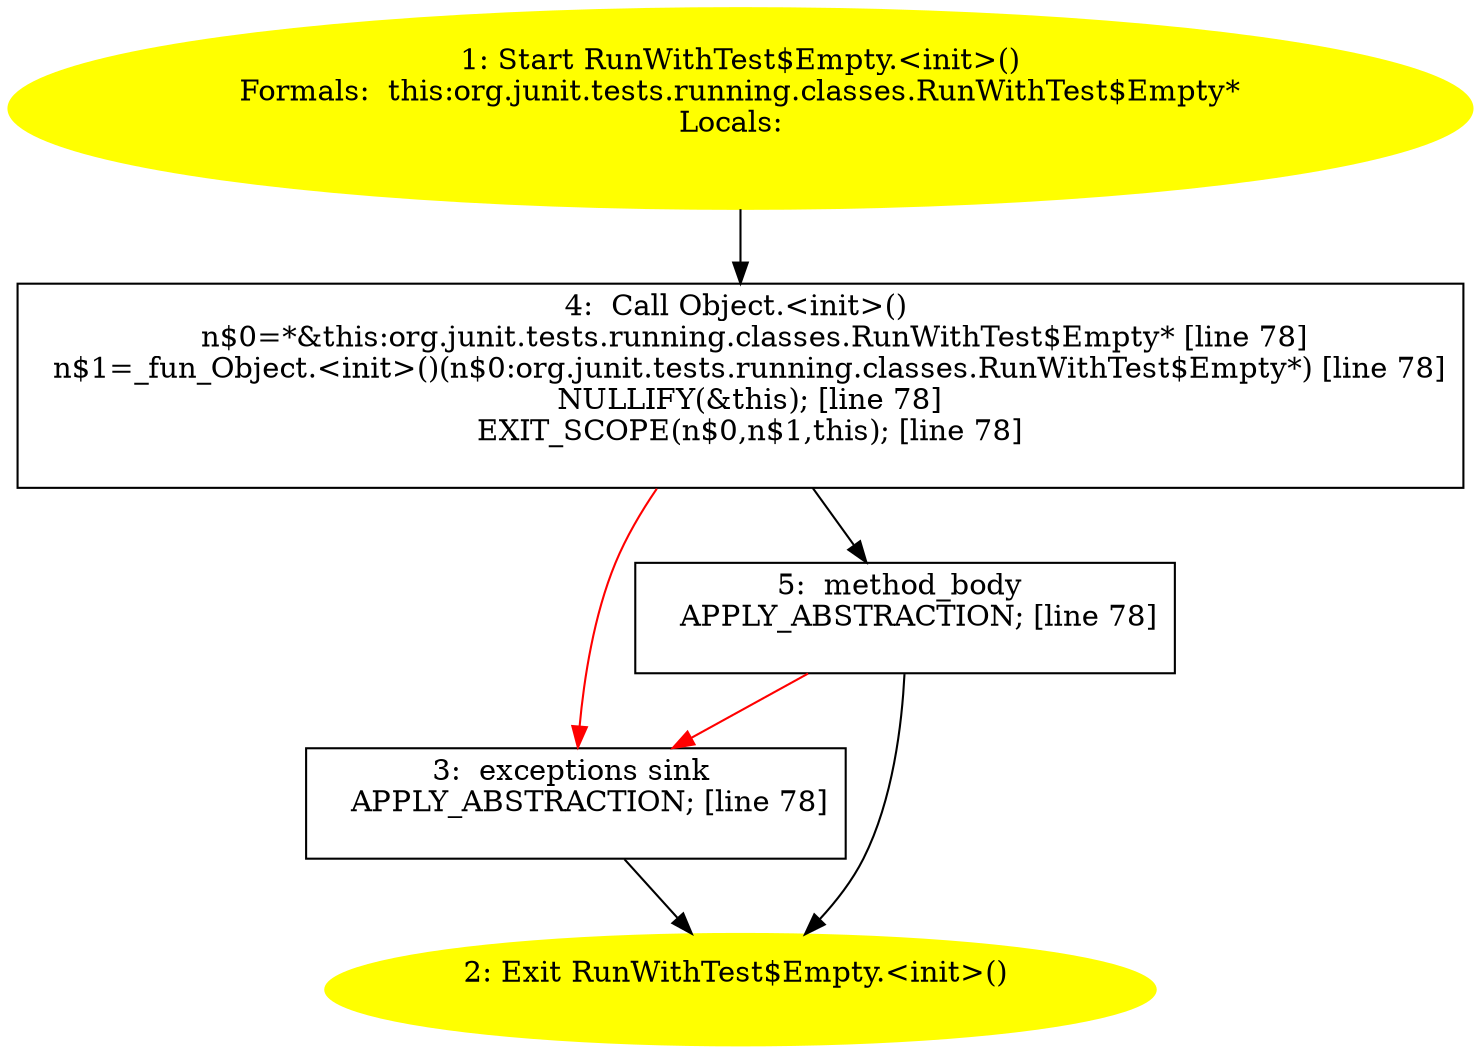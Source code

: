 /* @generated */
digraph cfg {
"org.junit.tests.running.classes.RunWithTest$Empty.<init>().a164825f8111c8a7db06fb06fcd2aa99_1" [label="1: Start RunWithTest$Empty.<init>()\nFormals:  this:org.junit.tests.running.classes.RunWithTest$Empty*\nLocals:  \n  " color=yellow style=filled]
	

	 "org.junit.tests.running.classes.RunWithTest$Empty.<init>().a164825f8111c8a7db06fb06fcd2aa99_1" -> "org.junit.tests.running.classes.RunWithTest$Empty.<init>().a164825f8111c8a7db06fb06fcd2aa99_4" ;
"org.junit.tests.running.classes.RunWithTest$Empty.<init>().a164825f8111c8a7db06fb06fcd2aa99_2" [label="2: Exit RunWithTest$Empty.<init>() \n  " color=yellow style=filled]
	

"org.junit.tests.running.classes.RunWithTest$Empty.<init>().a164825f8111c8a7db06fb06fcd2aa99_3" [label="3:  exceptions sink \n   APPLY_ABSTRACTION; [line 78]\n " shape="box"]
	

	 "org.junit.tests.running.classes.RunWithTest$Empty.<init>().a164825f8111c8a7db06fb06fcd2aa99_3" -> "org.junit.tests.running.classes.RunWithTest$Empty.<init>().a164825f8111c8a7db06fb06fcd2aa99_2" ;
"org.junit.tests.running.classes.RunWithTest$Empty.<init>().a164825f8111c8a7db06fb06fcd2aa99_4" [label="4:  Call Object.<init>() \n   n$0=*&this:org.junit.tests.running.classes.RunWithTest$Empty* [line 78]\n  n$1=_fun_Object.<init>()(n$0:org.junit.tests.running.classes.RunWithTest$Empty*) [line 78]\n  NULLIFY(&this); [line 78]\n  EXIT_SCOPE(n$0,n$1,this); [line 78]\n " shape="box"]
	

	 "org.junit.tests.running.classes.RunWithTest$Empty.<init>().a164825f8111c8a7db06fb06fcd2aa99_4" -> "org.junit.tests.running.classes.RunWithTest$Empty.<init>().a164825f8111c8a7db06fb06fcd2aa99_5" ;
	 "org.junit.tests.running.classes.RunWithTest$Empty.<init>().a164825f8111c8a7db06fb06fcd2aa99_4" -> "org.junit.tests.running.classes.RunWithTest$Empty.<init>().a164825f8111c8a7db06fb06fcd2aa99_3" [color="red" ];
"org.junit.tests.running.classes.RunWithTest$Empty.<init>().a164825f8111c8a7db06fb06fcd2aa99_5" [label="5:  method_body \n   APPLY_ABSTRACTION; [line 78]\n " shape="box"]
	

	 "org.junit.tests.running.classes.RunWithTest$Empty.<init>().a164825f8111c8a7db06fb06fcd2aa99_5" -> "org.junit.tests.running.classes.RunWithTest$Empty.<init>().a164825f8111c8a7db06fb06fcd2aa99_2" ;
	 "org.junit.tests.running.classes.RunWithTest$Empty.<init>().a164825f8111c8a7db06fb06fcd2aa99_5" -> "org.junit.tests.running.classes.RunWithTest$Empty.<init>().a164825f8111c8a7db06fb06fcd2aa99_3" [color="red" ];
}
